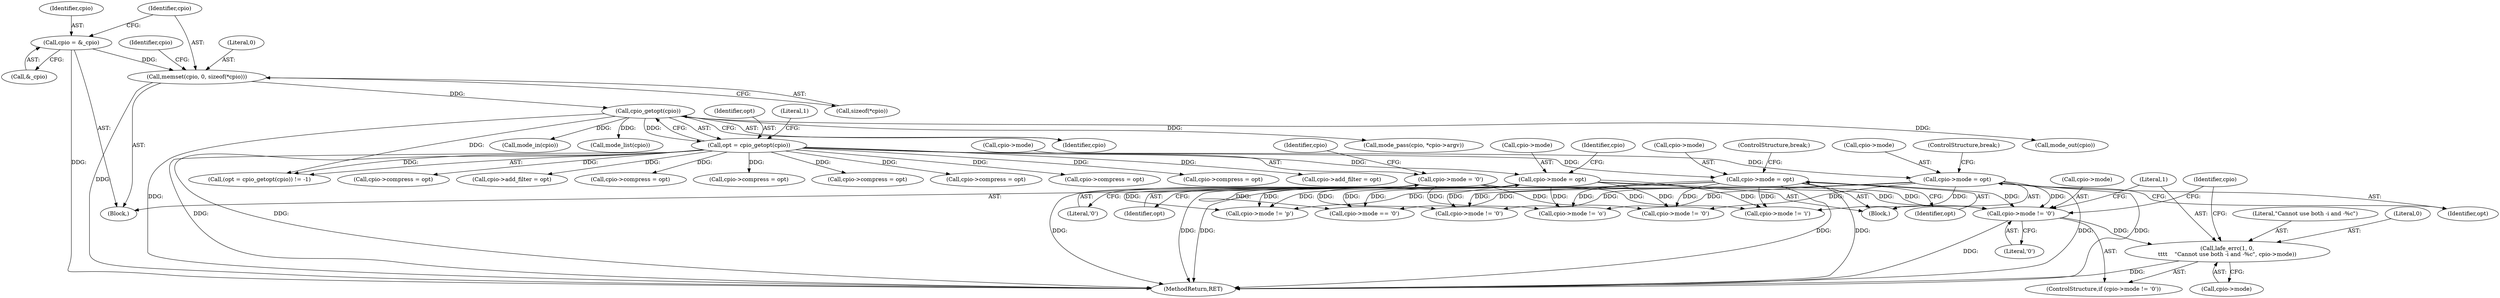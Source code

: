 digraph "0_libarchive_59357157706d47c365b2227739e17daba3607526@pointer" {
"1000496" [label="(Call,cpio->mode != '\0')"];
"1000613" [label="(Call,cpio->mode = opt)"];
"1000332" [label="(Call,opt = cpio_getopt(cpio))"];
"1000334" [label="(Call,cpio_getopt(cpio))"];
"1000167" [label="(Call,memset(cpio, 0, sizeof(*cpio)))"];
"1000163" [label="(Call,cpio = &_cpio)"];
"1000508" [label="(Call,cpio->mode = opt)"];
"1000241" [label="(Call,cpio->mode = '\0')"];
"1000633" [label="(Call,cpio->mode = opt)"];
"1000501" [label="(Call,lafe_errc(1, 0,\n\t\t\t\t    \"Cannot use both -i and -%c\", cpio->mode))"];
"1000742" [label="(Call,cpio->add_filter = opt)"];
"1000169" [label="(Literal,0)"];
"1000163" [label="(Call,cpio = &_cpio)"];
"1000617" [label="(Identifier,opt)"];
"1000334" [label="(Call,cpio_getopt(cpio))"];
"1000504" [label="(Literal,\"Cannot use both -i and -%c\")"];
"1000175" [label="(Identifier,cpio)"];
"1000780" [label="(Call,cpio->compress = opt)"];
"1000512" [label="(Identifier,opt)"];
"1000333" [label="(Identifier,opt)"];
"1000500" [label="(Literal,'\0')"];
"1000766" [label="(Call,cpio->compress = opt)"];
"1000995" [label="(MethodReturn,RET)"];
"1000959" [label="(Call,mode_pass(cpio, *cpio->argv))"];
"1000508" [label="(Call,cpio->mode = opt)"];
"1000637" [label="(Identifier,opt)"];
"1000621" [label="(Call,cpio->mode != '\0')"];
"1000332" [label="(Call,opt = cpio_getopt(cpio))"];
"1000614" [label="(Call,cpio->mode)"];
"1000522" [label="(Call,cpio->compress = opt)"];
"1000640" [label="(Identifier,cpio)"];
"1000495" [label="(ControlStructure,if (cpio->mode != '\0'))"];
"1000563" [label="(Call,cpio->compress = opt)"];
"1000515" [label="(Call,cpio->compress = opt)"];
"1000890" [label="(Call,mode_out(cpio))"];
"1000936" [label="(Call,mode_in(cpio))"];
"1000155" [label="(Block,)"];
"1000509" [label="(Call,cpio->mode)"];
"1000505" [label="(Call,cpio->mode)"];
"1000513" [label="(ControlStructure,break;)"];
"1000241" [label="(Call,cpio->mode = '\0')"];
"1000851" [label="(Call,cpio->mode != 'p')"];
"1000793" [label="(Call,cpio->mode == '\0')"];
"1000165" [label="(Call,&_cpio)"];
"1000502" [label="(Literal,1)"];
"1000242" [label="(Call,cpio->mode)"];
"1000933" [label="(Call,mode_list(cpio))"];
"1000634" [label="(Call,cpio->mode)"];
"1000168" [label="(Identifier,cpio)"];
"1000496" [label="(Call,cpio->mode != '\0')"];
"1000503" [label="(Literal,0)"];
"1000633" [label="(Call,cpio->mode = opt)"];
"1000337" [label="(Literal,1)"];
"1000467" [label="(Call,cpio->compress = opt)"];
"1000245" [label="(Literal,'\0')"];
"1000371" [label="(Call,cpio->add_filter = opt)"];
"1000497" [label="(Call,cpio->mode)"];
"1000601" [label="(Call,cpio->mode != '\0')"];
"1000335" [label="(Identifier,cpio)"];
"1000170" [label="(Call,sizeof(*cpio))"];
"1000613" [label="(Call,cpio->mode = opt)"];
"1000331" [label="(Call,(opt = cpio_getopt(cpio)) != -1)"];
"1000164" [label="(Identifier,cpio)"];
"1000837" [label="(Call,cpio->mode != 'o')"];
"1000773" [label="(Call,cpio->compress = opt)"];
"1000618" [label="(ControlStructure,break;)"];
"1000510" [label="(Identifier,cpio)"];
"1000248" [label="(Identifier,cpio)"];
"1000808" [label="(Call,cpio->mode != 'i')"];
"1000341" [label="(Block,)"];
"1000501" [label="(Call,lafe_errc(1, 0,\n\t\t\t\t    \"Cannot use both -i and -%c\", cpio->mode))"];
"1000167" [label="(Call,memset(cpio, 0, sizeof(*cpio)))"];
"1000496" -> "1000495"  [label="AST: "];
"1000496" -> "1000500"  [label="CFG: "];
"1000497" -> "1000496"  [label="AST: "];
"1000500" -> "1000496"  [label="AST: "];
"1000502" -> "1000496"  [label="CFG: "];
"1000510" -> "1000496"  [label="CFG: "];
"1000496" -> "1000995"  [label="DDG: "];
"1000613" -> "1000496"  [label="DDG: "];
"1000508" -> "1000496"  [label="DDG: "];
"1000241" -> "1000496"  [label="DDG: "];
"1000633" -> "1000496"  [label="DDG: "];
"1000496" -> "1000501"  [label="DDG: "];
"1000613" -> "1000341"  [label="AST: "];
"1000613" -> "1000617"  [label="CFG: "];
"1000614" -> "1000613"  [label="AST: "];
"1000617" -> "1000613"  [label="AST: "];
"1000618" -> "1000613"  [label="CFG: "];
"1000613" -> "1000995"  [label="DDG: "];
"1000613" -> "1000995"  [label="DDG: "];
"1000613" -> "1000601"  [label="DDG: "];
"1000332" -> "1000613"  [label="DDG: "];
"1000613" -> "1000621"  [label="DDG: "];
"1000613" -> "1000793"  [label="DDG: "];
"1000613" -> "1000808"  [label="DDG: "];
"1000613" -> "1000837"  [label="DDG: "];
"1000613" -> "1000851"  [label="DDG: "];
"1000332" -> "1000331"  [label="AST: "];
"1000332" -> "1000334"  [label="CFG: "];
"1000333" -> "1000332"  [label="AST: "];
"1000334" -> "1000332"  [label="AST: "];
"1000337" -> "1000332"  [label="CFG: "];
"1000332" -> "1000995"  [label="DDG: "];
"1000332" -> "1000995"  [label="DDG: "];
"1000332" -> "1000331"  [label="DDG: "];
"1000334" -> "1000332"  [label="DDG: "];
"1000332" -> "1000371"  [label="DDG: "];
"1000332" -> "1000467"  [label="DDG: "];
"1000332" -> "1000508"  [label="DDG: "];
"1000332" -> "1000515"  [label="DDG: "];
"1000332" -> "1000522"  [label="DDG: "];
"1000332" -> "1000563"  [label="DDG: "];
"1000332" -> "1000633"  [label="DDG: "];
"1000332" -> "1000742"  [label="DDG: "];
"1000332" -> "1000766"  [label="DDG: "];
"1000332" -> "1000773"  [label="DDG: "];
"1000332" -> "1000780"  [label="DDG: "];
"1000334" -> "1000335"  [label="CFG: "];
"1000335" -> "1000334"  [label="AST: "];
"1000334" -> "1000995"  [label="DDG: "];
"1000334" -> "1000331"  [label="DDG: "];
"1000167" -> "1000334"  [label="DDG: "];
"1000334" -> "1000890"  [label="DDG: "];
"1000334" -> "1000933"  [label="DDG: "];
"1000334" -> "1000936"  [label="DDG: "];
"1000334" -> "1000959"  [label="DDG: "];
"1000167" -> "1000155"  [label="AST: "];
"1000167" -> "1000170"  [label="CFG: "];
"1000168" -> "1000167"  [label="AST: "];
"1000169" -> "1000167"  [label="AST: "];
"1000170" -> "1000167"  [label="AST: "];
"1000175" -> "1000167"  [label="CFG: "];
"1000167" -> "1000995"  [label="DDG: "];
"1000163" -> "1000167"  [label="DDG: "];
"1000163" -> "1000155"  [label="AST: "];
"1000163" -> "1000165"  [label="CFG: "];
"1000164" -> "1000163"  [label="AST: "];
"1000165" -> "1000163"  [label="AST: "];
"1000168" -> "1000163"  [label="CFG: "];
"1000163" -> "1000995"  [label="DDG: "];
"1000508" -> "1000341"  [label="AST: "];
"1000508" -> "1000512"  [label="CFG: "];
"1000509" -> "1000508"  [label="AST: "];
"1000512" -> "1000508"  [label="AST: "];
"1000513" -> "1000508"  [label="CFG: "];
"1000508" -> "1000995"  [label="DDG: "];
"1000508" -> "1000995"  [label="DDG: "];
"1000508" -> "1000601"  [label="DDG: "];
"1000508" -> "1000621"  [label="DDG: "];
"1000508" -> "1000793"  [label="DDG: "];
"1000508" -> "1000808"  [label="DDG: "];
"1000508" -> "1000837"  [label="DDG: "];
"1000508" -> "1000851"  [label="DDG: "];
"1000241" -> "1000155"  [label="AST: "];
"1000241" -> "1000245"  [label="CFG: "];
"1000242" -> "1000241"  [label="AST: "];
"1000245" -> "1000241"  [label="AST: "];
"1000248" -> "1000241"  [label="CFG: "];
"1000241" -> "1000995"  [label="DDG: "];
"1000241" -> "1000601"  [label="DDG: "];
"1000241" -> "1000621"  [label="DDG: "];
"1000241" -> "1000793"  [label="DDG: "];
"1000241" -> "1000808"  [label="DDG: "];
"1000241" -> "1000837"  [label="DDG: "];
"1000241" -> "1000851"  [label="DDG: "];
"1000633" -> "1000341"  [label="AST: "];
"1000633" -> "1000637"  [label="CFG: "];
"1000634" -> "1000633"  [label="AST: "];
"1000637" -> "1000633"  [label="AST: "];
"1000640" -> "1000633"  [label="CFG: "];
"1000633" -> "1000995"  [label="DDG: "];
"1000633" -> "1000995"  [label="DDG: "];
"1000633" -> "1000601"  [label="DDG: "];
"1000633" -> "1000621"  [label="DDG: "];
"1000633" -> "1000793"  [label="DDG: "];
"1000633" -> "1000808"  [label="DDG: "];
"1000633" -> "1000837"  [label="DDG: "];
"1000633" -> "1000851"  [label="DDG: "];
"1000501" -> "1000495"  [label="AST: "];
"1000501" -> "1000505"  [label="CFG: "];
"1000502" -> "1000501"  [label="AST: "];
"1000503" -> "1000501"  [label="AST: "];
"1000504" -> "1000501"  [label="AST: "];
"1000505" -> "1000501"  [label="AST: "];
"1000510" -> "1000501"  [label="CFG: "];
"1000501" -> "1000995"  [label="DDG: "];
}
